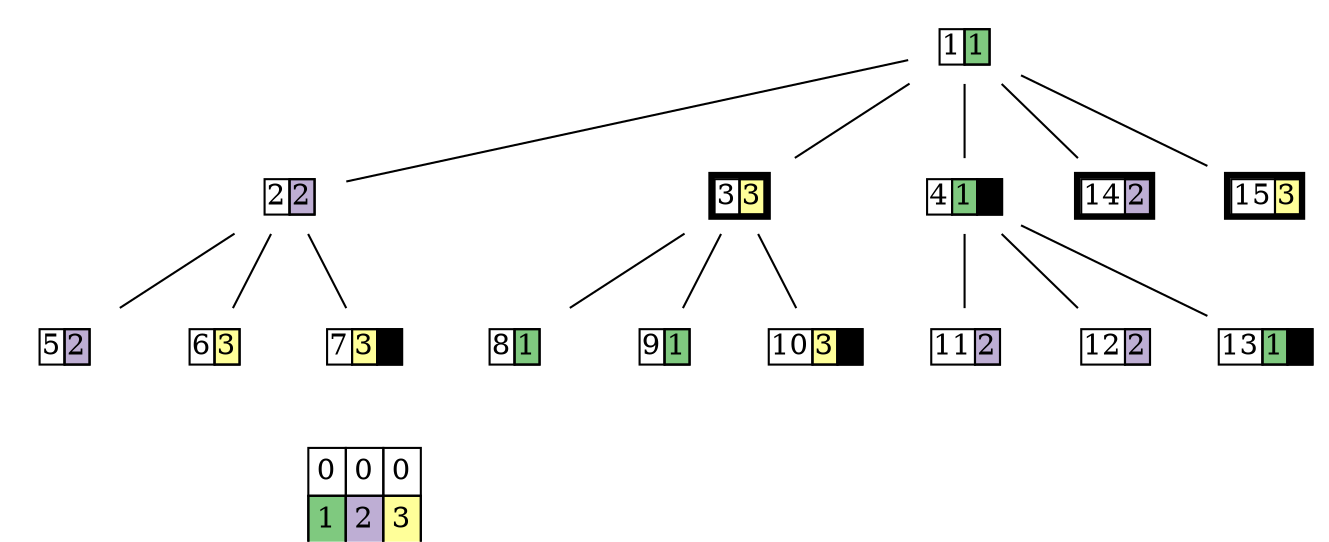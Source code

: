 graph cf600e {
    node[shape=plaintext fixedsize=true fillcolor=white colorscheme=accent8 ];

1--2;
1--3;
1--4;
1--14;
1--15;
2--5;
2--6;
2--7;
3--8;
3--9;
3--10;
4--11;
4--12;
4--13;
1[ label=< <TABLE CELLBORDER="1" BORDER="0" CELLSPACING="0" CELLPADDING="0"> <tr>
            <td PORT="" >1</td>
            <td PORT="" BGCOLOR="1">1</td>
        </tr> </TABLE> > ]
2[ label=< <TABLE CELLBORDER="1" BORDER="0" CELLSPACING="0" CELLPADDING="0"> <tr>
            <td PORT="" >2</td>
            <td PORT="" BGCOLOR="2">2</td>
        </tr> </TABLE> > ]
3[ label=< <TABLE CELLBORDER="1" BORDER="3" CELLSPACING="0" CELLPADDING="0"> <tr>
            <td PORT="" >3</td>
            <td PORT="" BGCOLOR="4">3</td>
        </tr> </TABLE> > ]
4[ label=< <TABLE CELLBORDER="1" BORDER="0" CELLSPACING="0" CELLPADDING="0"> <tr>
            <td PORT="" >4</td>
            <td PORT="" BGCOLOR="1">1</td>
            <td PORT="" BGCOLOR="9">h</td>
        </tr> </TABLE> > ]
5[ label=< <TABLE CELLBORDER="1" BORDER="0" CELLSPACING="0" CELLPADDING="0"> <tr>
            <td PORT="" >5</td>
            <td PORT="" BGCOLOR="2">2</td>
        </tr> </TABLE> > ]
6[ label=< <TABLE CELLBORDER="1" BORDER="0" CELLSPACING="0" CELLPADDING="0"> <tr>
            <td PORT="" >6</td>
            <td PORT="" BGCOLOR="4">3</td>
        </tr> </TABLE> > ]
7[ label=< <TABLE CELLBORDER="1" BORDER="0" CELLSPACING="0" CELLPADDING="0"> <tr>
            <td PORT="" >7</td>
            <td PORT="" BGCOLOR="4">3</td>
            <td PORT="" BGCOLOR="9">h</td>
        </tr> </TABLE> > ]
8[ label=< <TABLE CELLBORDER="1" BORDER="0" CELLSPACING="0" CELLPADDING="0"> <tr>
            <td PORT="" >8</td>
            <td PORT="" BGCOLOR="1">1</td>
        </tr> </TABLE> > ]
9[ label=< <TABLE CELLBORDER="1" BORDER="0" CELLSPACING="0" CELLPADDING="0"> <tr>
            <td PORT="" >9</td>
            <td PORT="" BGCOLOR="1">1</td>
        </tr> </TABLE> > ]
10[ label=< <TABLE CELLBORDER="1" BORDER="0" CELLSPACING="0" CELLPADDING="0"> <tr>
            <td PORT="" >10</td>
            <td PORT="" BGCOLOR="4">3</td>
            <td PORT="" BGCOLOR="9">h</td>
        </tr> </TABLE> > ]
11[ label=< <TABLE CELLBORDER="1" BORDER="0" CELLSPACING="0" CELLPADDING="0"> <tr>
            <td PORT="" >11</td>
            <td PORT="" BGCOLOR="2">2</td>
        </tr> </TABLE> > ]
12[ label=< <TABLE CELLBORDER="1" BORDER="0" CELLSPACING="0" CELLPADDING="0"> <tr>
            <td PORT="" >12</td>
            <td PORT="" BGCOLOR="2">2</td>
        </tr> </TABLE> > ]
13[ label=< <TABLE CELLBORDER="1" BORDER="0" CELLSPACING="0" CELLPADDING="0"> <tr>
            <td PORT="" >13</td>
            <td PORT="" BGCOLOR="1">1</td>
            <td PORT="" BGCOLOR="9">h</td>
        </tr> </TABLE> > ]
14[ label=< <TABLE CELLBORDER="1" BORDER="3" CELLSPACING="0" CELLPADDING="0"> <tr>
            <td PORT="" >14</td>
            <td PORT="" BGCOLOR="2">2</td>
        </tr> </TABLE> > ]
15[ label=< <TABLE CELLBORDER="1" BORDER="3" CELLSPACING="0" CELLPADDING="0"> <tr>
            <td PORT="" >15</td>
            <td PORT="" BGCOLOR="4">3</td>
        </tr> </TABLE> > ]
        7--cnt[style=invis];
cnt[ label=< <TABLE CELLBORDER="1" BORDER="0" CELLSPACING="0" CELLPADDING="3"> 
    <tr>
        <td PORT="" >0</td>
        <td PORT="" >0</td>
        <td PORT="" >0</td>
    </tr> 
    <tr>
        <td PORT="" BGCOLOR="1">1</td>
        <td PORT="" BGCOLOR="2">2</td>
        <td PORT="" BGCOLOR="4">3</td>
    </tr> 
    </TABLE> > ]
}

